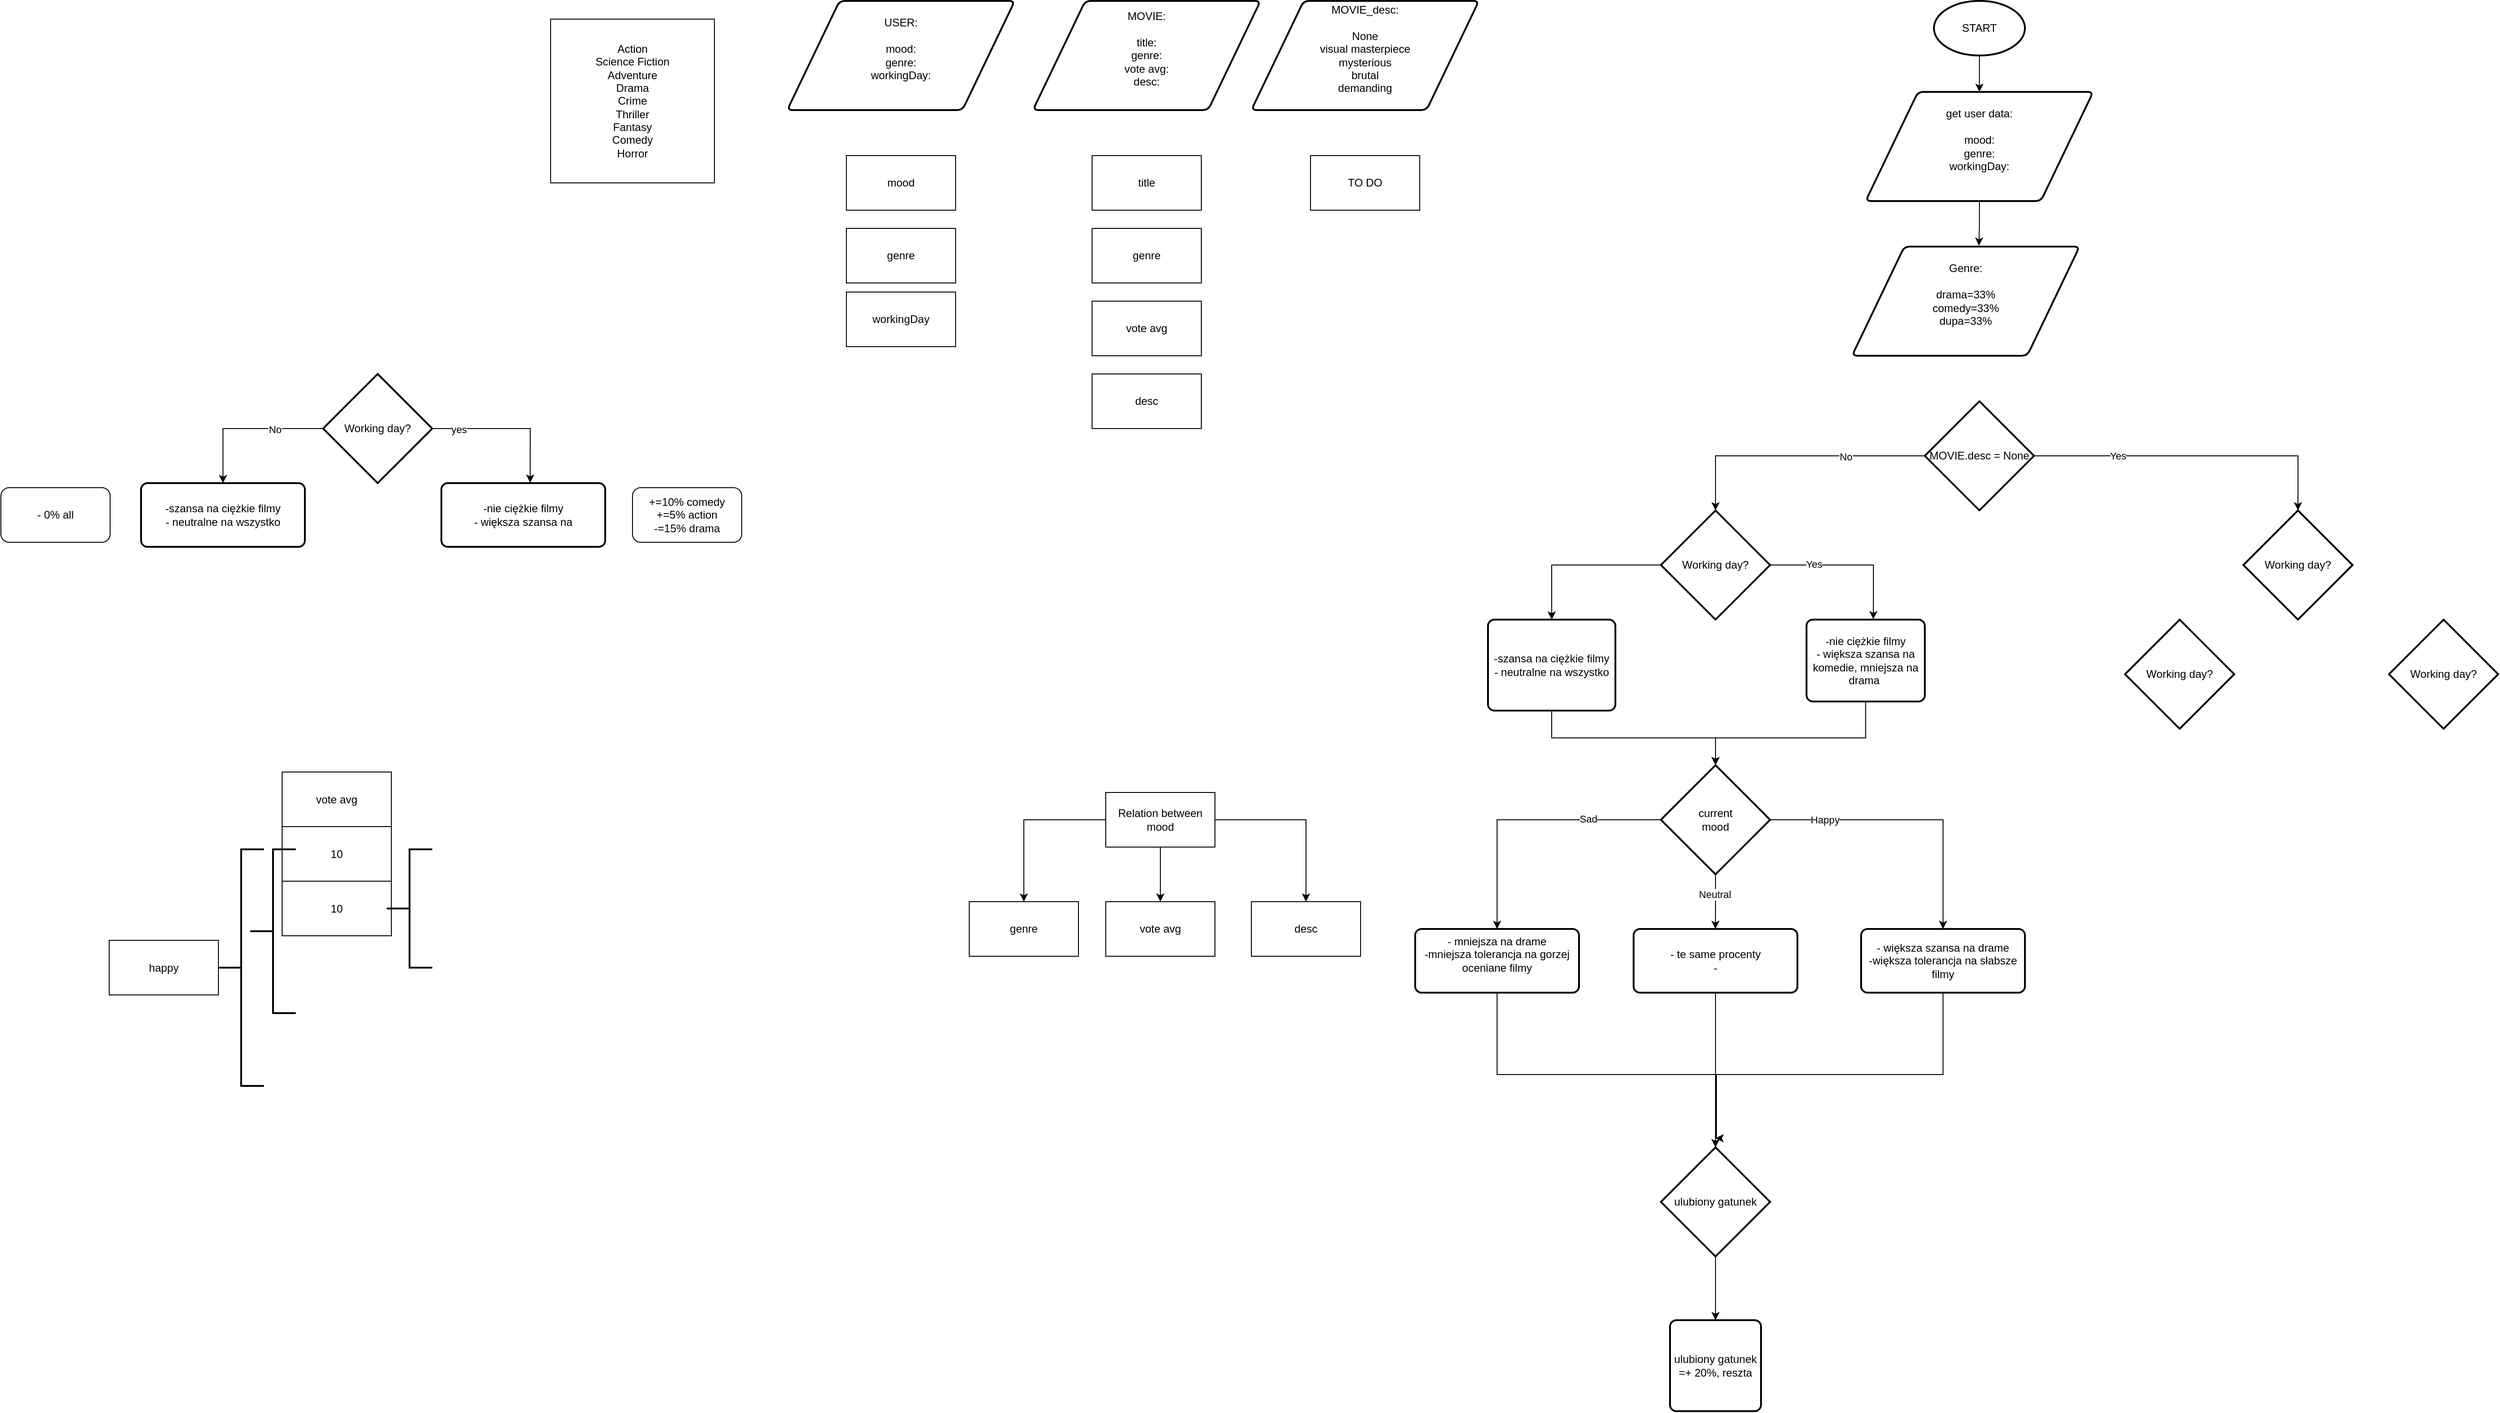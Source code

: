 <mxfile version="24.2.5" type="github">
  <diagram name="Strona-1" id="ttXoSirOUBznSJBImnJa">
    <mxGraphModel dx="4601" dy="962" grid="1" gridSize="10" guides="1" tooltips="1" connect="1" arrows="1" fold="1" page="1" pageScale="1" pageWidth="827" pageHeight="1169" math="0" shadow="0">
      <root>
        <mxCell id="0" />
        <mxCell id="1" parent="0" />
        <mxCell id="wMrsFuOgcD0PORIPJlcn-2" value="&lt;div&gt;USER:&lt;br&gt;&lt;br&gt;&lt;/div&gt;&lt;div&gt;mood:&lt;/div&gt;&lt;div&gt;genre:&lt;/div&gt;&lt;div&gt;workingDay:&lt;/div&gt;&lt;div&gt;&lt;br&gt;&lt;/div&gt;" style="shape=parallelogram;html=1;strokeWidth=2;perimeter=parallelogramPerimeter;whiteSpace=wrap;rounded=1;arcSize=12;size=0.23;" parent="1" vertex="1">
          <mxGeometry x="-910" y="40" width="250" height="120" as="geometry" />
        </mxCell>
        <mxCell id="wMrsFuOgcD0PORIPJlcn-3" value="&lt;div&gt;MOVIE:&lt;br&gt;&lt;br&gt;&lt;/div&gt;&lt;div&gt;title:&lt;/div&gt;&lt;div&gt;genre:&lt;/div&gt;&lt;div&gt;vote avg:&lt;/div&gt;&lt;div&gt;desc: &lt;br&gt;&lt;/div&gt;&lt;div&gt;&lt;br&gt;&lt;/div&gt;" style="shape=parallelogram;html=1;strokeWidth=2;perimeter=parallelogramPerimeter;whiteSpace=wrap;rounded=1;arcSize=12;size=0.23;" parent="1" vertex="1">
          <mxGeometry x="-640" y="40" width="250" height="120" as="geometry" />
        </mxCell>
        <mxCell id="wMrsFuOgcD0PORIPJlcn-8" style="edgeStyle=orthogonalEdgeStyle;rounded=0;orthogonalLoop=1;jettySize=auto;html=1;exitX=0.5;exitY=1;exitDx=0;exitDy=0;exitPerimeter=0;entryX=0.5;entryY=0;entryDx=0;entryDy=0;" parent="1" source="wMrsFuOgcD0PORIPJlcn-4" target="wMrsFuOgcD0PORIPJlcn-6" edge="1">
          <mxGeometry relative="1" as="geometry" />
        </mxCell>
        <mxCell id="wMrsFuOgcD0PORIPJlcn-4" value="START" style="strokeWidth=2;html=1;shape=mxgraph.flowchart.start_1;whiteSpace=wrap;" parent="1" vertex="1">
          <mxGeometry x="350" y="40" width="100" height="60" as="geometry" />
        </mxCell>
        <mxCell id="wMrsFuOgcD0PORIPJlcn-5" value="&lt;div&gt;MOVIE_desc:&lt;br&gt;&lt;/div&gt;&lt;div&gt;&lt;br&gt;&lt;/div&gt;&lt;div&gt;None&lt;/div&gt;&lt;div&gt;visual masterpiece&lt;br&gt;mysterious&lt;/div&gt;&lt;div&gt;brutal&lt;br&gt;demanding&lt;br&gt;&lt;/div&gt;&lt;div&gt;&lt;br&gt;&lt;/div&gt;" style="shape=parallelogram;html=1;strokeWidth=2;perimeter=parallelogramPerimeter;whiteSpace=wrap;rounded=1;arcSize=12;size=0.23;" parent="1" vertex="1">
          <mxGeometry x="-400" y="40" width="250" height="120" as="geometry" />
        </mxCell>
        <mxCell id="wMrsFuOgcD0PORIPJlcn-6" value="&lt;div&gt;get user data: &lt;br&gt;&lt;br&gt;&lt;/div&gt;&lt;div&gt;mood:&lt;/div&gt;&lt;div&gt;genre:&lt;/div&gt;&lt;div&gt;workingDay:&lt;/div&gt;&lt;div&gt;&lt;br&gt;&lt;/div&gt;" style="shape=parallelogram;html=1;strokeWidth=2;perimeter=parallelogramPerimeter;whiteSpace=wrap;rounded=1;arcSize=12;size=0.23;" parent="1" vertex="1">
          <mxGeometry x="275" y="140" width="250" height="120" as="geometry" />
        </mxCell>
        <mxCell id="wMrsFuOgcD0PORIPJlcn-13" value="Working day?" style="rhombus;whiteSpace=wrap;html=1;strokeWidth=2;" parent="1" vertex="1">
          <mxGeometry x="690" y="600" width="120" height="120" as="geometry" />
        </mxCell>
        <mxCell id="kH90dR4RZARtfzA0eED5-4" style="edgeStyle=orthogonalEdgeStyle;rounded=0;orthogonalLoop=1;jettySize=auto;html=1;exitX=0;exitY=0.5;exitDx=0;exitDy=0;entryX=0.5;entryY=0;entryDx=0;entryDy=0;" edge="1" parent="1" source="wMrsFuOgcD0PORIPJlcn-16" target="kH90dR4RZARtfzA0eED5-2">
          <mxGeometry relative="1" as="geometry" />
        </mxCell>
        <mxCell id="kH90dR4RZARtfzA0eED5-6" value="No" style="edgeLabel;html=1;align=center;verticalAlign=middle;resizable=0;points=[];" vertex="1" connectable="0" parent="kH90dR4RZARtfzA0eED5-4">
          <mxGeometry x="-0.4" y="1" relative="1" as="geometry">
            <mxPoint as="offset" />
          </mxGeometry>
        </mxCell>
        <mxCell id="kH90dR4RZARtfzA0eED5-7" style="edgeStyle=orthogonalEdgeStyle;rounded=0;orthogonalLoop=1;jettySize=auto;html=1;exitX=1;exitY=0.5;exitDx=0;exitDy=0;" edge="1" parent="1" source="wMrsFuOgcD0PORIPJlcn-16" target="wMrsFuOgcD0PORIPJlcn-13">
          <mxGeometry relative="1" as="geometry">
            <Array as="points">
              <mxPoint x="750" y="540" />
            </Array>
          </mxGeometry>
        </mxCell>
        <mxCell id="kH90dR4RZARtfzA0eED5-8" value="Yes" style="edgeLabel;html=1;align=center;verticalAlign=middle;resizable=0;points=[];" vertex="1" connectable="0" parent="kH90dR4RZARtfzA0eED5-7">
          <mxGeometry x="-0.676" y="-3" relative="1" as="geometry">
            <mxPoint x="35" y="-3" as="offset" />
          </mxGeometry>
        </mxCell>
        <mxCell id="wMrsFuOgcD0PORIPJlcn-16" value="MOVIE.desc = None" style="rhombus;whiteSpace=wrap;html=1;strokeWidth=2;" parent="1" vertex="1">
          <mxGeometry x="340" y="480" width="120" height="120" as="geometry" />
        </mxCell>
        <mxCell id="kH90dR4RZARtfzA0eED5-41" style="edgeStyle=orthogonalEdgeStyle;rounded=0;orthogonalLoop=1;jettySize=auto;html=1;exitX=1;exitY=0.5;exitDx=0;exitDy=0;entryX=0.565;entryY=-0.004;entryDx=0;entryDy=0;entryPerimeter=0;" edge="1" parent="1" source="kH90dR4RZARtfzA0eED5-2" target="kH90dR4RZARtfzA0eED5-55">
          <mxGeometry relative="1" as="geometry">
            <mxPoint x="280" y="740.0" as="targetPoint" />
          </mxGeometry>
        </mxCell>
        <mxCell id="kH90dR4RZARtfzA0eED5-44" value="Yes" style="edgeLabel;html=1;align=center;verticalAlign=middle;resizable=0;points=[];" vertex="1" connectable="0" parent="kH90dR4RZARtfzA0eED5-41">
          <mxGeometry x="-0.454" y="1" relative="1" as="geometry">
            <mxPoint as="offset" />
          </mxGeometry>
        </mxCell>
        <mxCell id="kH90dR4RZARtfzA0eED5-89" style="edgeStyle=orthogonalEdgeStyle;rounded=0;orthogonalLoop=1;jettySize=auto;html=1;exitX=0;exitY=0.5;exitDx=0;exitDy=0;entryX=0.5;entryY=0;entryDx=0;entryDy=0;" edge="1" parent="1" source="kH90dR4RZARtfzA0eED5-2" target="kH90dR4RZARtfzA0eED5-88">
          <mxGeometry relative="1" as="geometry" />
        </mxCell>
        <mxCell id="kH90dR4RZARtfzA0eED5-2" value="Working day?" style="rhombus;whiteSpace=wrap;html=1;strokeWidth=2;" vertex="1" parent="1">
          <mxGeometry x="50" y="600" width="120" height="120" as="geometry" />
        </mxCell>
        <mxCell id="kH90dR4RZARtfzA0eED5-12" value="Working day?" style="rhombus;whiteSpace=wrap;html=1;strokeWidth=2;" vertex="1" parent="1">
          <mxGeometry x="560" y="720" width="120" height="120" as="geometry" />
        </mxCell>
        <mxCell id="kH90dR4RZARtfzA0eED5-13" value="Working day?" style="rhombus;whiteSpace=wrap;html=1;strokeWidth=2;" vertex="1" parent="1">
          <mxGeometry x="850" y="720" width="120" height="120" as="geometry" />
        </mxCell>
        <mxCell id="kH90dR4RZARtfzA0eED5-15" value="happy" style="rounded=0;whiteSpace=wrap;html=1;" vertex="1" parent="1">
          <mxGeometry x="-1655" y="1072.5" width="120" height="60" as="geometry" />
        </mxCell>
        <mxCell id="kH90dR4RZARtfzA0eED5-105" value="" style="edgeStyle=orthogonalEdgeStyle;rounded=0;orthogonalLoop=1;jettySize=auto;html=1;" edge="1" parent="1" source="kH90dR4RZARtfzA0eED5-16" target="kH90dR4RZARtfzA0eED5-102">
          <mxGeometry relative="1" as="geometry" />
        </mxCell>
        <mxCell id="kH90dR4RZARtfzA0eED5-106" style="edgeStyle=orthogonalEdgeStyle;rounded=0;orthogonalLoop=1;jettySize=auto;html=1;entryX=0.5;entryY=0;entryDx=0;entryDy=0;" edge="1" parent="1" source="kH90dR4RZARtfzA0eED5-16" target="kH90dR4RZARtfzA0eED5-101">
          <mxGeometry relative="1" as="geometry" />
        </mxCell>
        <mxCell id="kH90dR4RZARtfzA0eED5-107" style="edgeStyle=orthogonalEdgeStyle;rounded=0;orthogonalLoop=1;jettySize=auto;html=1;exitX=1;exitY=0.5;exitDx=0;exitDy=0;entryX=0.5;entryY=0;entryDx=0;entryDy=0;" edge="1" parent="1" source="kH90dR4RZARtfzA0eED5-16" target="kH90dR4RZARtfzA0eED5-103">
          <mxGeometry relative="1" as="geometry" />
        </mxCell>
        <mxCell id="kH90dR4RZARtfzA0eED5-16" value="Relation between mood" style="rounded=0;whiteSpace=wrap;html=1;" vertex="1" parent="1">
          <mxGeometry x="-560" y="910" width="120" height="60" as="geometry" />
        </mxCell>
        <mxCell id="kH90dR4RZARtfzA0eED5-27" value="genre" style="rounded=0;whiteSpace=wrap;html=1;" vertex="1" parent="1">
          <mxGeometry x="-575" y="290" width="120" height="60" as="geometry" />
        </mxCell>
        <mxCell id="kH90dR4RZARtfzA0eED5-28" value="&lt;div&gt;vote avg&lt;/div&gt;" style="rounded=0;whiteSpace=wrap;html=1;" vertex="1" parent="1">
          <mxGeometry x="-575" y="370" width="120" height="60" as="geometry" />
        </mxCell>
        <mxCell id="kH90dR4RZARtfzA0eED5-29" value="desc" style="rounded=0;whiteSpace=wrap;html=1;" vertex="1" parent="1">
          <mxGeometry x="-575" y="450" width="120" height="60" as="geometry" />
        </mxCell>
        <mxCell id="kH90dR4RZARtfzA0eED5-30" value="title" style="rounded=0;whiteSpace=wrap;html=1;" vertex="1" parent="1">
          <mxGeometry x="-575" y="210" width="120" height="60" as="geometry" />
        </mxCell>
        <mxCell id="kH90dR4RZARtfzA0eED5-31" value="mood" style="rounded=0;whiteSpace=wrap;html=1;" vertex="1" parent="1">
          <mxGeometry x="-845" y="210" width="120" height="60" as="geometry" />
        </mxCell>
        <mxCell id="kH90dR4RZARtfzA0eED5-35" value="genre" style="rounded=0;whiteSpace=wrap;html=1;" vertex="1" parent="1">
          <mxGeometry x="-845" y="290" width="120" height="60" as="geometry" />
        </mxCell>
        <mxCell id="kH90dR4RZARtfzA0eED5-36" value="workingDay" style="rounded=0;whiteSpace=wrap;html=1;" vertex="1" parent="1">
          <mxGeometry x="-845" y="360" width="120" height="60" as="geometry" />
        </mxCell>
        <mxCell id="kH90dR4RZARtfzA0eED5-40" value="TO DO" style="rounded=0;whiteSpace=wrap;html=1;" vertex="1" parent="1">
          <mxGeometry x="-335" y="210" width="120" height="60" as="geometry" />
        </mxCell>
        <mxCell id="kH90dR4RZARtfzA0eED5-60" style="edgeStyle=orthogonalEdgeStyle;rounded=0;orthogonalLoop=1;jettySize=auto;html=1;exitX=0;exitY=0.5;exitDx=0;exitDy=0;entryX=0.5;entryY=0;entryDx=0;entryDy=0;" edge="1" parent="1" source="kH90dR4RZARtfzA0eED5-46" target="kH90dR4RZARtfzA0eED5-48">
          <mxGeometry relative="1" as="geometry" />
        </mxCell>
        <mxCell id="kH90dR4RZARtfzA0eED5-64" value="No" style="edgeLabel;html=1;align=center;verticalAlign=middle;resizable=0;points=[];" vertex="1" connectable="0" parent="kH90dR4RZARtfzA0eED5-60">
          <mxGeometry x="-0.376" y="1" relative="1" as="geometry">
            <mxPoint as="offset" />
          </mxGeometry>
        </mxCell>
        <mxCell id="kH90dR4RZARtfzA0eED5-46" value="Working day?" style="rhombus;whiteSpace=wrap;html=1;strokeWidth=2;" vertex="1" parent="1">
          <mxGeometry x="-1420" y="450" width="120" height="120" as="geometry" />
        </mxCell>
        <mxCell id="kH90dR4RZARtfzA0eED5-47" value="&lt;div&gt;-nie ciężkie filmy&lt;/div&gt;&lt;div&gt;- większa szansa na &lt;br&gt;&lt;/div&gt;" style="rounded=1;whiteSpace=wrap;html=1;absoluteArcSize=1;arcSize=14;strokeWidth=2;" vertex="1" parent="1">
          <mxGeometry x="-1290" y="570" width="180" height="70" as="geometry" />
        </mxCell>
        <mxCell id="kH90dR4RZARtfzA0eED5-48" value="&lt;div&gt;-szansa na ciężkie filmy&lt;/div&gt;&lt;div&gt;- neutralne na wszystko&lt;br&gt;&lt;/div&gt;" style="rounded=1;whiteSpace=wrap;html=1;absoluteArcSize=1;arcSize=14;strokeWidth=2;" vertex="1" parent="1">
          <mxGeometry x="-1620" y="570" width="180" height="70" as="geometry" />
        </mxCell>
        <mxCell id="kH90dR4RZARtfzA0eED5-56" style="edgeStyle=orthogonalEdgeStyle;rounded=0;orthogonalLoop=1;jettySize=auto;html=1;exitX=0.5;exitY=1;exitDx=0;exitDy=0;entryX=0.5;entryY=0;entryDx=0;entryDy=0;" edge="1" parent="1" source="kH90dR4RZARtfzA0eED5-55" target="kH90dR4RZARtfzA0eED5-97">
          <mxGeometry relative="1" as="geometry">
            <mxPoint x="110" y="870" as="targetPoint" />
            <Array as="points">
              <mxPoint x="275" y="850" />
              <mxPoint x="110" y="850" />
            </Array>
          </mxGeometry>
        </mxCell>
        <mxCell id="kH90dR4RZARtfzA0eED5-55" value="&lt;div&gt;-nie ciężkie filmy&lt;/div&gt;- większa szansa na komedie, mniejsza na drama&amp;nbsp; " style="rounded=1;whiteSpace=wrap;html=1;absoluteArcSize=1;arcSize=14;strokeWidth=2;" vertex="1" parent="1">
          <mxGeometry x="210" y="720" width="130" height="90" as="geometry" />
        </mxCell>
        <mxCell id="kH90dR4RZARtfzA0eED5-58" value="&lt;div&gt;Genre:&lt;br&gt;&lt;br&gt;&lt;/div&gt;&lt;div&gt;drama=33%&lt;/div&gt;&lt;div&gt;comedy=33%&lt;/div&gt;&lt;div&gt;dupa=33%&lt;br&gt;&lt;/div&gt;&lt;div&gt;&lt;br&gt;&lt;/div&gt;" style="shape=parallelogram;html=1;strokeWidth=2;perimeter=parallelogramPerimeter;whiteSpace=wrap;rounded=1;arcSize=12;size=0.23;" vertex="1" parent="1">
          <mxGeometry x="260" y="310" width="250" height="120" as="geometry" />
        </mxCell>
        <mxCell id="kH90dR4RZARtfzA0eED5-59" style="edgeStyle=orthogonalEdgeStyle;rounded=0;orthogonalLoop=1;jettySize=auto;html=1;exitX=0.5;exitY=1;exitDx=0;exitDy=0;entryX=0.558;entryY=-0.008;entryDx=0;entryDy=0;entryPerimeter=0;" edge="1" parent="1" source="wMrsFuOgcD0PORIPJlcn-6" target="kH90dR4RZARtfzA0eED5-58">
          <mxGeometry relative="1" as="geometry" />
        </mxCell>
        <mxCell id="kH90dR4RZARtfzA0eED5-61" style="edgeStyle=orthogonalEdgeStyle;rounded=0;orthogonalLoop=1;jettySize=auto;html=1;exitX=1;exitY=0.5;exitDx=0;exitDy=0;entryX=0.542;entryY=-0.006;entryDx=0;entryDy=0;entryPerimeter=0;" edge="1" parent="1" source="kH90dR4RZARtfzA0eED5-46" target="kH90dR4RZARtfzA0eED5-47">
          <mxGeometry relative="1" as="geometry" />
        </mxCell>
        <mxCell id="kH90dR4RZARtfzA0eED5-62" value="yes" style="edgeLabel;html=1;align=center;verticalAlign=middle;resizable=0;points=[];" vertex="1" connectable="0" parent="kH90dR4RZARtfzA0eED5-61">
          <mxGeometry x="-0.655" y="-1" relative="1" as="geometry">
            <mxPoint as="offset" />
          </mxGeometry>
        </mxCell>
        <mxCell id="l6ITB0ktixldAj-hyIiu-5" value="+=10% comedy&lt;br&gt;+=5% action&lt;div&gt;-=15% drama&lt;/div&gt;" style="rounded=1;whiteSpace=wrap;html=1;" vertex="1" parent="1">
          <mxGeometry x="-1080" y="575" width="120" height="60" as="geometry" />
        </mxCell>
        <mxCell id="l6ITB0ktixldAj-hyIiu-6" value="Action&lt;br&gt;Science Fiction&lt;br&gt;Adventure&lt;br&gt;Drama&lt;br&gt;Crime&lt;br&gt;Thriller&lt;br&gt;Fantasy&lt;br&gt;&lt;div&gt;Comedy&lt;/div&gt;&lt;div&gt;Horror&lt;br&gt;&lt;/div&gt;" style="whiteSpace=wrap;html=1;aspect=fixed;" vertex="1" parent="1">
          <mxGeometry x="-1170" y="60" width="180" height="180" as="geometry" />
        </mxCell>
        <mxCell id="kH90dR4RZARtfzA0eED5-87" value="- 0% all" style="rounded=1;whiteSpace=wrap;html=1;" vertex="1" parent="1">
          <mxGeometry x="-1774" y="575" width="120" height="60" as="geometry" />
        </mxCell>
        <mxCell id="kH90dR4RZARtfzA0eED5-90" style="edgeStyle=orthogonalEdgeStyle;rounded=0;orthogonalLoop=1;jettySize=auto;html=1;exitX=0.5;exitY=1;exitDx=0;exitDy=0;entryX=0.5;entryY=0;entryDx=0;entryDy=0;" edge="1" parent="1" source="kH90dR4RZARtfzA0eED5-88" target="kH90dR4RZARtfzA0eED5-97">
          <mxGeometry relative="1" as="geometry">
            <mxPoint x="110" y="870" as="targetPoint" />
            <Array as="points">
              <mxPoint x="-70" y="850" />
              <mxPoint x="110" y="850" />
            </Array>
          </mxGeometry>
        </mxCell>
        <mxCell id="kH90dR4RZARtfzA0eED5-88" value="&lt;div&gt;-szansa na ciężkie filmy&lt;/div&gt;&lt;div&gt;- neutralne na wszystko&lt;br&gt;&lt;/div&gt;" style="rounded=1;whiteSpace=wrap;html=1;absoluteArcSize=1;arcSize=14;strokeWidth=2;" vertex="1" parent="1">
          <mxGeometry x="-140" y="720" width="140" height="100" as="geometry" />
        </mxCell>
        <mxCell id="kH90dR4RZARtfzA0eED5-91" style="edgeStyle=orthogonalEdgeStyle;rounded=0;orthogonalLoop=1;jettySize=auto;html=1;exitX=0;exitY=0.5;exitDx=0;exitDy=0;entryX=0.5;entryY=0;entryDx=0;entryDy=0;" edge="1" parent="1" source="kH90dR4RZARtfzA0eED5-97" target="kH90dR4RZARtfzA0eED5-99">
          <mxGeometry relative="1" as="geometry" />
        </mxCell>
        <mxCell id="kH90dR4RZARtfzA0eED5-92" value="Sad" style="edgeLabel;html=1;align=center;verticalAlign=middle;resizable=0;points=[];" vertex="1" connectable="0" parent="kH90dR4RZARtfzA0eED5-91">
          <mxGeometry x="-0.463" y="-1" relative="1" as="geometry">
            <mxPoint as="offset" />
          </mxGeometry>
        </mxCell>
        <mxCell id="kH90dR4RZARtfzA0eED5-93" value="" style="edgeStyle=orthogonalEdgeStyle;rounded=0;orthogonalLoop=1;jettySize=auto;html=1;entryX=0.5;entryY=0;entryDx=0;entryDy=0;" edge="1" parent="1" source="kH90dR4RZARtfzA0eED5-97" target="kH90dR4RZARtfzA0eED5-98">
          <mxGeometry relative="1" as="geometry">
            <mxPoint x="280" y="1000" as="targetPoint" />
          </mxGeometry>
        </mxCell>
        <mxCell id="kH90dR4RZARtfzA0eED5-94" value="Happy" style="edgeLabel;html=1;align=center;verticalAlign=middle;resizable=0;points=[];" vertex="1" connectable="0" parent="kH90dR4RZARtfzA0eED5-93">
          <mxGeometry x="-0.613" relative="1" as="geometry">
            <mxPoint as="offset" />
          </mxGeometry>
        </mxCell>
        <mxCell id="kH90dR4RZARtfzA0eED5-95" style="edgeStyle=orthogonalEdgeStyle;rounded=0;orthogonalLoop=1;jettySize=auto;html=1;exitX=0.5;exitY=1;exitDx=0;exitDy=0;" edge="1" parent="1" source="kH90dR4RZARtfzA0eED5-97">
          <mxGeometry relative="1" as="geometry">
            <mxPoint x="109.931" y="1060" as="targetPoint" />
          </mxGeometry>
        </mxCell>
        <mxCell id="kH90dR4RZARtfzA0eED5-96" value="Neutral" style="edgeLabel;html=1;align=center;verticalAlign=middle;resizable=0;points=[];" vertex="1" connectable="0" parent="kH90dR4RZARtfzA0eED5-95">
          <mxGeometry x="-0.265" y="-1" relative="1" as="geometry">
            <mxPoint as="offset" />
          </mxGeometry>
        </mxCell>
        <mxCell id="kH90dR4RZARtfzA0eED5-97" value="current&lt;br&gt;mood" style="rhombus;whiteSpace=wrap;html=1;strokeWidth=2;" vertex="1" parent="1">
          <mxGeometry x="50" y="880" width="120" height="120" as="geometry" />
        </mxCell>
        <mxCell id="kH90dR4RZARtfzA0eED5-115" style="edgeStyle=orthogonalEdgeStyle;rounded=0;orthogonalLoop=1;jettySize=auto;html=1;exitX=0.5;exitY=1;exitDx=0;exitDy=0;entryX=0.5;entryY=0;entryDx=0;entryDy=0;" edge="1" parent="1" source="kH90dR4RZARtfzA0eED5-98" target="kH90dR4RZARtfzA0eED5-114">
          <mxGeometry relative="1" as="geometry">
            <Array as="points">
              <mxPoint x="360" y="1220" />
              <mxPoint x="110" y="1220" />
            </Array>
          </mxGeometry>
        </mxCell>
        <mxCell id="kH90dR4RZARtfzA0eED5-98" value="&lt;div&gt;- większa szansa na drame&lt;/div&gt;&lt;div&gt;-większa tolerancja na słabsze filmy&lt;br&gt;&lt;/div&gt;" style="rounded=1;whiteSpace=wrap;html=1;absoluteArcSize=1;arcSize=14;strokeWidth=2;" vertex="1" parent="1">
          <mxGeometry x="270" y="1060" width="180" height="70" as="geometry" />
        </mxCell>
        <mxCell id="kH90dR4RZARtfzA0eED5-117" style="edgeStyle=orthogonalEdgeStyle;rounded=0;orthogonalLoop=1;jettySize=auto;html=1;" edge="1" parent="1" source="kH90dR4RZARtfzA0eED5-99">
          <mxGeometry relative="1" as="geometry">
            <mxPoint x="110" y="1290.0" as="targetPoint" />
            <Array as="points">
              <mxPoint x="-130" y="1220" />
              <mxPoint x="111" y="1220" />
              <mxPoint x="111" y="1290" />
            </Array>
          </mxGeometry>
        </mxCell>
        <mxCell id="kH90dR4RZARtfzA0eED5-99" value="&lt;div&gt;- mniejsza na drame&lt;/div&gt;&lt;div&gt;-mniejsza tolerancja na gorzej oceniane filmy&lt;br&gt;&lt;/div&gt;&lt;div&gt;&lt;br&gt;&lt;/div&gt;" style="rounded=1;whiteSpace=wrap;html=1;absoluteArcSize=1;arcSize=14;strokeWidth=2;" vertex="1" parent="1">
          <mxGeometry x="-220" y="1060" width="180" height="70" as="geometry" />
        </mxCell>
        <mxCell id="kH90dR4RZARtfzA0eED5-116" style="edgeStyle=orthogonalEdgeStyle;rounded=0;orthogonalLoop=1;jettySize=auto;html=1;entryX=0.5;entryY=0;entryDx=0;entryDy=0;" edge="1" parent="1" source="kH90dR4RZARtfzA0eED5-100" target="kH90dR4RZARtfzA0eED5-114">
          <mxGeometry relative="1" as="geometry" />
        </mxCell>
        <mxCell id="kH90dR4RZARtfzA0eED5-100" value="- te same procenty&lt;br&gt;-" style="rounded=1;whiteSpace=wrap;html=1;absoluteArcSize=1;arcSize=14;strokeWidth=2;" vertex="1" parent="1">
          <mxGeometry x="20" y="1060" width="180" height="70" as="geometry" />
        </mxCell>
        <mxCell id="kH90dR4RZARtfzA0eED5-101" value="genre" style="rounded=0;whiteSpace=wrap;html=1;" vertex="1" parent="1">
          <mxGeometry x="-710" y="1030" width="120" height="60" as="geometry" />
        </mxCell>
        <mxCell id="kH90dR4RZARtfzA0eED5-102" value="&lt;div&gt;vote avg&lt;/div&gt;" style="rounded=0;whiteSpace=wrap;html=1;" vertex="1" parent="1">
          <mxGeometry x="-560" y="1030" width="120" height="60" as="geometry" />
        </mxCell>
        <mxCell id="kH90dR4RZARtfzA0eED5-103" value="desc" style="rounded=0;whiteSpace=wrap;html=1;" vertex="1" parent="1">
          <mxGeometry x="-400" y="1030" width="120" height="60" as="geometry" />
        </mxCell>
        <mxCell id="kH90dR4RZARtfzA0eED5-108" value="" style="strokeWidth=2;html=1;shape=mxgraph.flowchart.annotation_2;align=left;labelPosition=right;pointerEvents=1;" vertex="1" parent="1">
          <mxGeometry x="-1535" y="972.5" width="50" height="260" as="geometry" />
        </mxCell>
        <mxCell id="kH90dR4RZARtfzA0eED5-109" value="&lt;div&gt;vote avg&lt;/div&gt;" style="rounded=0;whiteSpace=wrap;html=1;" vertex="1" parent="1">
          <mxGeometry x="-1465" y="887.5" width="120" height="60" as="geometry" />
        </mxCell>
        <mxCell id="kH90dR4RZARtfzA0eED5-110" value="10" style="rounded=0;whiteSpace=wrap;html=1;" vertex="1" parent="1">
          <mxGeometry x="-1465" y="947.5" width="120" height="60" as="geometry" />
        </mxCell>
        <mxCell id="kH90dR4RZARtfzA0eED5-111" value="10" style="rounded=0;whiteSpace=wrap;html=1;" vertex="1" parent="1">
          <mxGeometry x="-1465" y="1007.5" width="120" height="60" as="geometry" />
        </mxCell>
        <mxCell id="kH90dR4RZARtfzA0eED5-112" value="" style="strokeWidth=2;html=1;shape=mxgraph.flowchart.annotation_2;align=left;labelPosition=right;pointerEvents=1;" vertex="1" parent="1">
          <mxGeometry x="-1500" y="972.5" width="50" height="180" as="geometry" />
        </mxCell>
        <mxCell id="kH90dR4RZARtfzA0eED5-113" value="" style="strokeWidth=2;html=1;shape=mxgraph.flowchart.annotation_2;align=left;labelPosition=right;pointerEvents=1;" vertex="1" parent="1">
          <mxGeometry x="-1350" y="972.5" width="50" height="130" as="geometry" />
        </mxCell>
        <mxCell id="kH90dR4RZARtfzA0eED5-120" style="edgeStyle=orthogonalEdgeStyle;rounded=0;orthogonalLoop=1;jettySize=auto;html=1;entryX=0.5;entryY=0;entryDx=0;entryDy=0;" edge="1" parent="1" source="kH90dR4RZARtfzA0eED5-114" target="kH90dR4RZARtfzA0eED5-119">
          <mxGeometry relative="1" as="geometry" />
        </mxCell>
        <mxCell id="kH90dR4RZARtfzA0eED5-114" value="ulubiony gatunek" style="rhombus;whiteSpace=wrap;html=1;strokeWidth=2;" vertex="1" parent="1">
          <mxGeometry x="50" y="1300" width="120" height="120" as="geometry" />
        </mxCell>
        <mxCell id="kH90dR4RZARtfzA0eED5-119" value="ulubiony gatunek =+ 20%, reszta " style="rounded=1;whiteSpace=wrap;html=1;absoluteArcSize=1;arcSize=14;strokeWidth=2;" vertex="1" parent="1">
          <mxGeometry x="60" y="1490" width="100" height="100" as="geometry" />
        </mxCell>
      </root>
    </mxGraphModel>
  </diagram>
</mxfile>
